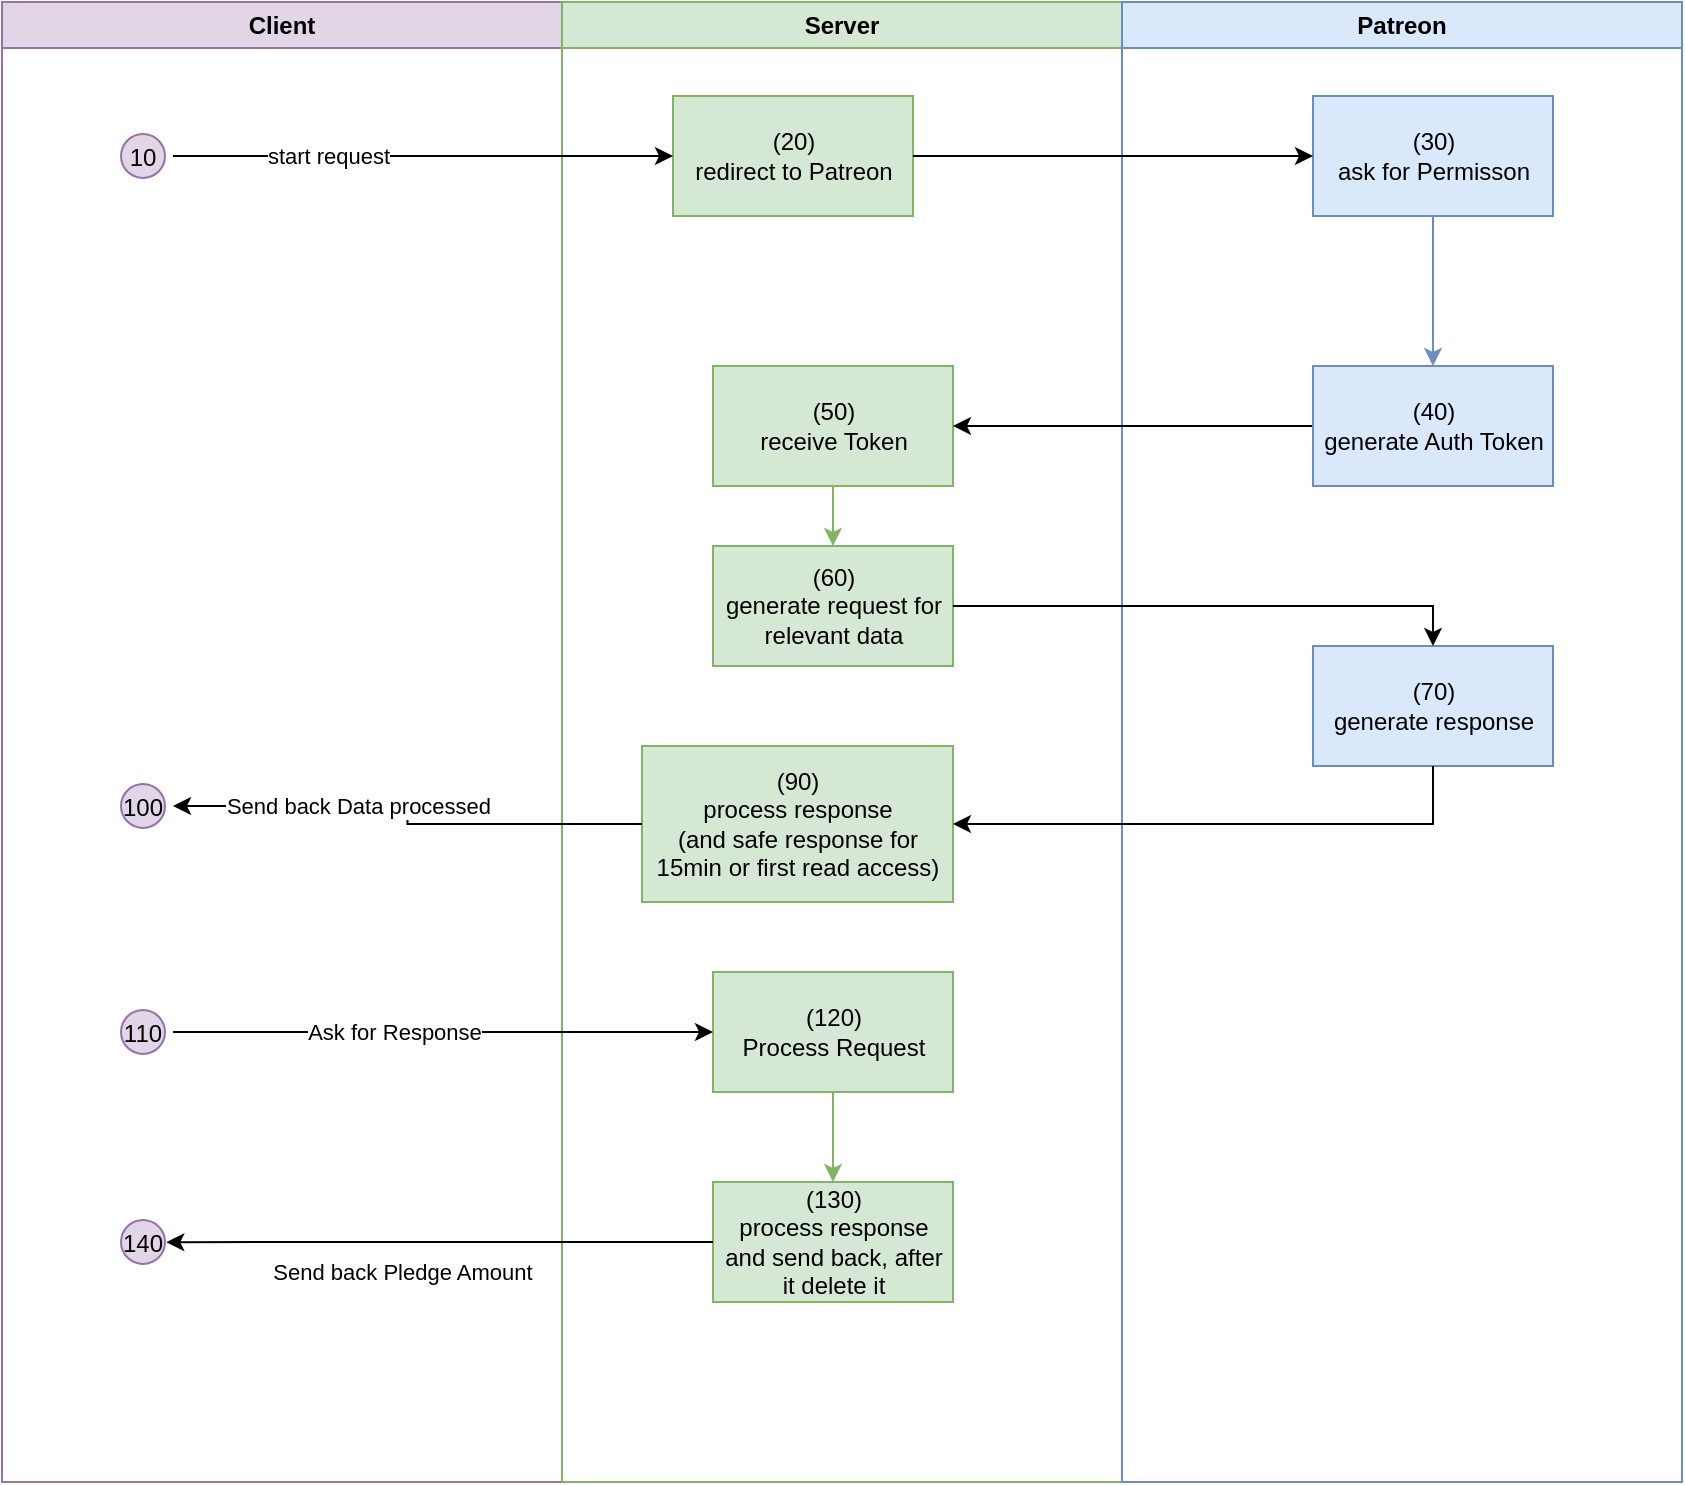 <mxfile version="22.1.7" type="device">
  <diagram name="Seite-1" id="SKxZpUsMjfzBRWKBE2x5">
    <mxGraphModel dx="1434" dy="754" grid="1" gridSize="10" guides="1" tooltips="1" connect="1" arrows="1" fold="1" page="1" pageScale="1" pageWidth="827" pageHeight="1169" math="0" shadow="0">
      <root>
        <mxCell id="0" />
        <mxCell id="1" parent="0" />
        <mxCell id="BghF9SGZpOuiudjh8HYm-1" value="Client" style="swimlane;whiteSpace=wrap;fillColor=#e1d5e7;strokeColor=#9673a6;" vertex="1" parent="1">
          <mxGeometry x="40" y="120" width="280" height="740" as="geometry">
            <mxRectangle x="40" y="120" width="70" height="30" as="alternateBounds" />
          </mxGeometry>
        </mxCell>
        <mxCell id="BghF9SGZpOuiudjh8HYm-2" value="10" style="ellipse;shape=startState;fillColor=#e1d5e7;strokeColor=#9673a6;" vertex="1" parent="BghF9SGZpOuiudjh8HYm-1">
          <mxGeometry x="55.5" y="62" width="30" height="30" as="geometry" />
        </mxCell>
        <mxCell id="BghF9SGZpOuiudjh8HYm-3" value="100" style="ellipse;shape=startState;fillColor=#e1d5e7;strokeColor=#9673a6;" vertex="1" parent="BghF9SGZpOuiudjh8HYm-1">
          <mxGeometry x="55.5" y="387" width="30" height="30" as="geometry" />
        </mxCell>
        <mxCell id="BghF9SGZpOuiudjh8HYm-4" value="110" style="ellipse;shape=startState;fillColor=#e1d5e7;strokeColor=#9673a6;" vertex="1" parent="BghF9SGZpOuiudjh8HYm-1">
          <mxGeometry x="55.5" y="500" width="30" height="30" as="geometry" />
        </mxCell>
        <mxCell id="BghF9SGZpOuiudjh8HYm-5" value="140" style="ellipse;shape=startState;fillColor=#e1d5e7;strokeColor=#9673a6;" vertex="1" parent="BghF9SGZpOuiudjh8HYm-1">
          <mxGeometry x="55.5" y="605" width="30" height="30" as="geometry" />
        </mxCell>
        <mxCell id="BghF9SGZpOuiudjh8HYm-6" value="Server" style="swimlane;whiteSpace=wrap;fillColor=#d5e8d4;strokeColor=#82b366;" vertex="1" parent="1">
          <mxGeometry x="320" y="120" width="280" height="740" as="geometry">
            <mxRectangle x="320" y="120" width="80" height="30" as="alternateBounds" />
          </mxGeometry>
        </mxCell>
        <mxCell id="BghF9SGZpOuiudjh8HYm-7" value="&lt;div&gt;(20)&lt;/div&gt;&lt;div&gt;redirect to Patreon&lt;/div&gt;" style="rounded=0;whiteSpace=wrap;html=1;fillColor=#d5e8d4;strokeColor=#82b366;" vertex="1" parent="BghF9SGZpOuiudjh8HYm-6">
          <mxGeometry x="55.5" y="47" width="120" height="60" as="geometry" />
        </mxCell>
        <mxCell id="BghF9SGZpOuiudjh8HYm-8" style="edgeStyle=orthogonalEdgeStyle;rounded=0;orthogonalLoop=1;jettySize=auto;html=1;fillColor=#d5e8d4;strokeColor=#82b366;" edge="1" parent="BghF9SGZpOuiudjh8HYm-6" source="BghF9SGZpOuiudjh8HYm-9" target="BghF9SGZpOuiudjh8HYm-10">
          <mxGeometry relative="1" as="geometry" />
        </mxCell>
        <mxCell id="BghF9SGZpOuiudjh8HYm-9" value="&lt;div&gt;(50)&lt;/div&gt;&lt;div&gt;receive Token&lt;/div&gt;" style="rounded=0;whiteSpace=wrap;html=1;fillColor=#d5e8d4;strokeColor=#82b366;" vertex="1" parent="BghF9SGZpOuiudjh8HYm-6">
          <mxGeometry x="75.5" y="182" width="120" height="60" as="geometry" />
        </mxCell>
        <mxCell id="BghF9SGZpOuiudjh8HYm-10" value="&lt;div&gt;(60)&lt;br&gt;&lt;/div&gt;&lt;div&gt;generate request for relevant data&lt;/div&gt;" style="rounded=0;whiteSpace=wrap;html=1;fillColor=#d5e8d4;strokeColor=#82b366;" vertex="1" parent="BghF9SGZpOuiudjh8HYm-6">
          <mxGeometry x="75.5" y="272" width="120" height="60" as="geometry" />
        </mxCell>
        <mxCell id="BghF9SGZpOuiudjh8HYm-11" value="&lt;div&gt;(90)&lt;/div&gt;&lt;div&gt;process response&lt;/div&gt;(and safe response for 15min or first read access)" style="rounded=0;whiteSpace=wrap;html=1;fillColor=#d5e8d4;strokeColor=#82b366;" vertex="1" parent="BghF9SGZpOuiudjh8HYm-6">
          <mxGeometry x="40" y="372" width="155.5" height="78" as="geometry" />
        </mxCell>
        <mxCell id="BghF9SGZpOuiudjh8HYm-12" style="edgeStyle=orthogonalEdgeStyle;rounded=0;orthogonalLoop=1;jettySize=auto;html=1;fillColor=#d5e8d4;strokeColor=#82b366;" edge="1" parent="BghF9SGZpOuiudjh8HYm-6" source="BghF9SGZpOuiudjh8HYm-13" target="BghF9SGZpOuiudjh8HYm-14">
          <mxGeometry relative="1" as="geometry" />
        </mxCell>
        <mxCell id="BghF9SGZpOuiudjh8HYm-13" value="&lt;div&gt;(120)&lt;/div&gt;&lt;div&gt;Process Request&lt;/div&gt;" style="rounded=0;whiteSpace=wrap;html=1;fillColor=#d5e8d4;strokeColor=#82b366;" vertex="1" parent="BghF9SGZpOuiudjh8HYm-6">
          <mxGeometry x="75.5" y="485" width="120" height="60" as="geometry" />
        </mxCell>
        <mxCell id="BghF9SGZpOuiudjh8HYm-14" value="&lt;div&gt;(130)&lt;/div&gt;&lt;div&gt;process response and send back, after it delete it&lt;/div&gt;" style="rounded=0;whiteSpace=wrap;html=1;fillColor=#d5e8d4;strokeColor=#82b366;" vertex="1" parent="BghF9SGZpOuiudjh8HYm-6">
          <mxGeometry x="75.5" y="590" width="120" height="60" as="geometry" />
        </mxCell>
        <mxCell id="BghF9SGZpOuiudjh8HYm-15" value="Patreon" style="swimlane;whiteSpace=wrap;fillColor=#dae8fc;strokeColor=#6c8ebf;" vertex="1" parent="1">
          <mxGeometry x="600" y="120" width="280" height="740" as="geometry" />
        </mxCell>
        <mxCell id="BghF9SGZpOuiudjh8HYm-16" style="edgeStyle=orthogonalEdgeStyle;rounded=0;orthogonalLoop=1;jettySize=auto;html=1;entryX=0.5;entryY=0;entryDx=0;entryDy=0;fillColor=#dae8fc;strokeColor=#6c8ebf;" edge="1" parent="BghF9SGZpOuiudjh8HYm-15" source="BghF9SGZpOuiudjh8HYm-17" target="BghF9SGZpOuiudjh8HYm-19">
          <mxGeometry relative="1" as="geometry" />
        </mxCell>
        <mxCell id="BghF9SGZpOuiudjh8HYm-17" value="&lt;div&gt;(30)&lt;/div&gt;&lt;div&gt;ask for Permisson&lt;/div&gt;" style="rounded=0;whiteSpace=wrap;html=1;fillColor=#dae8fc;strokeColor=#6c8ebf;" vertex="1" parent="BghF9SGZpOuiudjh8HYm-15">
          <mxGeometry x="95.5" y="47" width="120" height="60" as="geometry" />
        </mxCell>
        <mxCell id="BghF9SGZpOuiudjh8HYm-18" style="edgeStyle=orthogonalEdgeStyle;rounded=0;orthogonalLoop=1;jettySize=auto;html=1;" edge="1" parent="BghF9SGZpOuiudjh8HYm-15" source="BghF9SGZpOuiudjh8HYm-19">
          <mxGeometry relative="1" as="geometry">
            <mxPoint x="-84.5" y="212" as="targetPoint" />
          </mxGeometry>
        </mxCell>
        <mxCell id="BghF9SGZpOuiudjh8HYm-19" value="&lt;div&gt;(40)&lt;/div&gt;&lt;div&gt;generate Auth Token&lt;/div&gt;" style="rounded=0;whiteSpace=wrap;html=1;fillColor=#dae8fc;strokeColor=#6c8ebf;" vertex="1" parent="BghF9SGZpOuiudjh8HYm-15">
          <mxGeometry x="95.5" y="182" width="120" height="60" as="geometry" />
        </mxCell>
        <mxCell id="BghF9SGZpOuiudjh8HYm-20" value="&lt;div&gt;(70)&lt;/div&gt;&lt;div&gt;generate response&lt;/div&gt;" style="rounded=0;whiteSpace=wrap;html=1;fillColor=#dae8fc;strokeColor=#6c8ebf;" vertex="1" parent="BghF9SGZpOuiudjh8HYm-15">
          <mxGeometry x="95.5" y="322" width="120" height="60" as="geometry" />
        </mxCell>
        <mxCell id="BghF9SGZpOuiudjh8HYm-21" value="" style="endArrow=classic;html=1;rounded=0;exitX=1;exitY=0.5;exitDx=0;exitDy=0;" edge="1" parent="1" source="BghF9SGZpOuiudjh8HYm-2" target="BghF9SGZpOuiudjh8HYm-7">
          <mxGeometry width="50" height="50" relative="1" as="geometry">
            <mxPoint x="435.5" y="400" as="sourcePoint" />
            <mxPoint x="365.5" y="200" as="targetPoint" />
          </mxGeometry>
        </mxCell>
        <mxCell id="BghF9SGZpOuiudjh8HYm-22" value="start request" style="edgeLabel;html=1;align=center;verticalAlign=middle;resizable=0;points=[];" vertex="1" connectable="0" parent="BghF9SGZpOuiudjh8HYm-21">
          <mxGeometry x="-0.625" relative="1" as="geometry">
            <mxPoint x="30" as="offset" />
          </mxGeometry>
        </mxCell>
        <mxCell id="BghF9SGZpOuiudjh8HYm-23" style="edgeStyle=orthogonalEdgeStyle;rounded=0;orthogonalLoop=1;jettySize=auto;html=1;" edge="1" parent="1" source="BghF9SGZpOuiudjh8HYm-7" target="BghF9SGZpOuiudjh8HYm-17">
          <mxGeometry relative="1" as="geometry" />
        </mxCell>
        <mxCell id="BghF9SGZpOuiudjh8HYm-24" style="edgeStyle=orthogonalEdgeStyle;rounded=0;orthogonalLoop=1;jettySize=auto;html=1;entryX=0.5;entryY=0;entryDx=0;entryDy=0;" edge="1" parent="1" source="BghF9SGZpOuiudjh8HYm-10" target="BghF9SGZpOuiudjh8HYm-20">
          <mxGeometry relative="1" as="geometry" />
        </mxCell>
        <mxCell id="BghF9SGZpOuiudjh8HYm-25" style="edgeStyle=orthogonalEdgeStyle;rounded=0;orthogonalLoop=1;jettySize=auto;html=1;exitX=0.5;exitY=1;exitDx=0;exitDy=0;" edge="1" parent="1" source="BghF9SGZpOuiudjh8HYm-20" target="BghF9SGZpOuiudjh8HYm-11">
          <mxGeometry relative="1" as="geometry" />
        </mxCell>
        <mxCell id="BghF9SGZpOuiudjh8HYm-26" style="edgeStyle=orthogonalEdgeStyle;rounded=0;orthogonalLoop=1;jettySize=auto;html=1;entryX=1;entryY=0.5;entryDx=0;entryDy=0;" edge="1" parent="1" source="BghF9SGZpOuiudjh8HYm-11" target="BghF9SGZpOuiudjh8HYm-3">
          <mxGeometry relative="1" as="geometry" />
        </mxCell>
        <mxCell id="BghF9SGZpOuiudjh8HYm-27" value="Send back Data processed" style="edgeLabel;html=1;align=center;verticalAlign=middle;resizable=0;points=[];" vertex="1" connectable="0" parent="BghF9SGZpOuiudjh8HYm-26">
          <mxGeometry x="0.407" y="3" relative="1" as="geometry">
            <mxPoint x="20" y="-3" as="offset" />
          </mxGeometry>
        </mxCell>
        <mxCell id="BghF9SGZpOuiudjh8HYm-28" style="edgeStyle=orthogonalEdgeStyle;rounded=0;orthogonalLoop=1;jettySize=auto;html=1;entryX=0;entryY=0.5;entryDx=0;entryDy=0;" edge="1" parent="1" source="BghF9SGZpOuiudjh8HYm-4" target="BghF9SGZpOuiudjh8HYm-13">
          <mxGeometry relative="1" as="geometry" />
        </mxCell>
        <mxCell id="BghF9SGZpOuiudjh8HYm-29" value="Ask for Response" style="edgeLabel;html=1;align=center;verticalAlign=middle;resizable=0;points=[];" vertex="1" connectable="0" parent="BghF9SGZpOuiudjh8HYm-28">
          <mxGeometry x="-0.185" relative="1" as="geometry">
            <mxPoint as="offset" />
          </mxGeometry>
        </mxCell>
        <mxCell id="BghF9SGZpOuiudjh8HYm-30" style="edgeStyle=orthogonalEdgeStyle;rounded=0;orthogonalLoop=1;jettySize=auto;html=1;exitX=0;exitY=0.5;exitDx=0;exitDy=0;entryX=0.889;entryY=0.503;entryDx=0;entryDy=0;entryPerimeter=0;" edge="1" parent="1" source="BghF9SGZpOuiudjh8HYm-14" target="BghF9SGZpOuiudjh8HYm-5">
          <mxGeometry relative="1" as="geometry">
            <mxPoint x="200" y="740" as="targetPoint" />
            <mxPoint x="400.5" y="730" as="sourcePoint" />
            <Array as="points">
              <mxPoint x="230" y="740" />
              <mxPoint x="230" y="740" />
            </Array>
          </mxGeometry>
        </mxCell>
        <mxCell id="BghF9SGZpOuiudjh8HYm-31" value="Send back Pledge Amount" style="edgeLabel;html=1;align=center;verticalAlign=middle;resizable=0;points=[];" vertex="1" connectable="0" parent="BghF9SGZpOuiudjh8HYm-30">
          <mxGeometry x="0.403" y="-2" relative="1" as="geometry">
            <mxPoint x="36" y="17" as="offset" />
          </mxGeometry>
        </mxCell>
      </root>
    </mxGraphModel>
  </diagram>
</mxfile>
